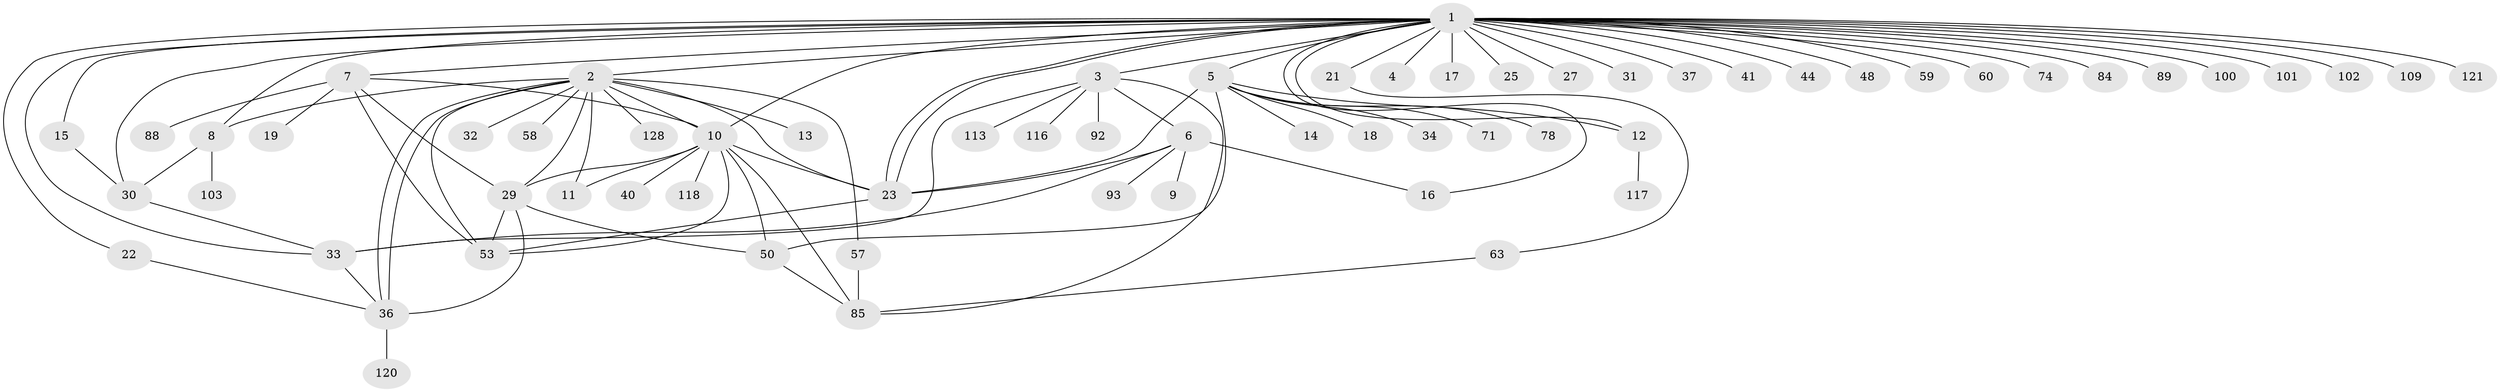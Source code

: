 // original degree distribution, {35: 0.0078125, 14: 0.015625, 8: 0.0078125, 1: 0.5625, 9: 0.015625, 6: 0.015625, 4: 0.0390625, 7: 0.015625, 3: 0.1015625, 2: 0.1875, 12: 0.0078125, 10: 0.0078125, 5: 0.015625}
// Generated by graph-tools (version 1.1) at 2025/14/03/09/25 04:14:38]
// undirected, 64 vertices, 95 edges
graph export_dot {
graph [start="1"]
  node [color=gray90,style=filled];
  1;
  2;
  3 [super="+24"];
  4;
  5;
  6;
  7 [super="+26+38+80+90+91"];
  8;
  9;
  10 [super="+46+28"];
  11 [super="+47+77"];
  12;
  13 [super="+43"];
  14;
  15 [super="+75"];
  16;
  17;
  18 [super="+20"];
  19;
  21 [super="+81"];
  22;
  23 [super="+94+83+114+124+126+95+51+35+54"];
  25;
  27;
  29 [super="+39+69+76+115+125"];
  30;
  31;
  32;
  33 [super="+110+82+49+65"];
  34;
  36 [super="+42+99+96+55+56"];
  37;
  40;
  41;
  44;
  48;
  50 [super="+127+67+52"];
  53 [super="+70+87+119+64"];
  57;
  58;
  59;
  60;
  63;
  71 [super="+98"];
  74;
  78;
  84;
  85 [super="+86"];
  88 [super="+104"];
  89;
  92;
  93;
  100;
  101;
  102;
  103;
  109;
  113;
  116;
  117;
  118;
  120;
  121;
  128;
  1 -- 2;
  1 -- 3;
  1 -- 4;
  1 -- 5;
  1 -- 7 [weight=2];
  1 -- 8;
  1 -- 12;
  1 -- 15;
  1 -- 16;
  1 -- 17;
  1 -- 21;
  1 -- 22;
  1 -- 23;
  1 -- 23;
  1 -- 25;
  1 -- 27;
  1 -- 30;
  1 -- 31;
  1 -- 37;
  1 -- 41;
  1 -- 44;
  1 -- 48;
  1 -- 59;
  1 -- 60;
  1 -- 74;
  1 -- 84;
  1 -- 89;
  1 -- 100;
  1 -- 101;
  1 -- 102;
  1 -- 109;
  1 -- 121;
  1 -- 33;
  1 -- 10;
  2 -- 8;
  2 -- 11;
  2 -- 13;
  2 -- 23;
  2 -- 29;
  2 -- 32;
  2 -- 36;
  2 -- 36;
  2 -- 57;
  2 -- 58;
  2 -- 128;
  2 -- 53;
  2 -- 10;
  3 -- 6;
  3 -- 92;
  3 -- 113;
  3 -- 116;
  3 -- 85;
  3 -- 33;
  5 -- 12;
  5 -- 14;
  5 -- 18;
  5 -- 34;
  5 -- 50;
  5 -- 71;
  5 -- 78;
  5 -- 23;
  6 -- 9;
  6 -- 16;
  6 -- 23;
  6 -- 33;
  6 -- 93;
  7 -- 10;
  7 -- 19;
  7 -- 88;
  7 -- 53;
  7 -- 29;
  8 -- 30;
  8 -- 103;
  10 -- 40;
  10 -- 85;
  10 -- 118;
  10 -- 50 [weight=2];
  10 -- 53;
  10 -- 23 [weight=2];
  10 -- 11;
  10 -- 29;
  12 -- 117;
  15 -- 30;
  21 -- 63;
  22 -- 36;
  23 -- 53;
  29 -- 53 [weight=2];
  29 -- 50;
  29 -- 36;
  30 -- 33;
  33 -- 36;
  36 -- 120;
  50 -- 85;
  57 -- 85;
  63 -- 85;
}
